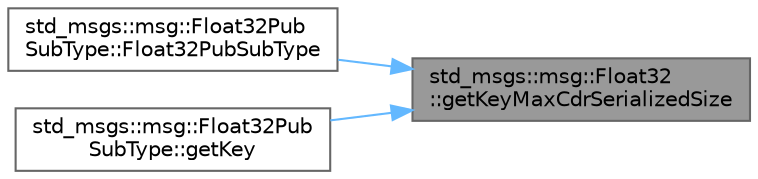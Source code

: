 digraph "std_msgs::msg::Float32::getKeyMaxCdrSerializedSize"
{
 // INTERACTIVE_SVG=YES
 // LATEX_PDF_SIZE
  bgcolor="transparent";
  edge [fontname=Helvetica,fontsize=10,labelfontname=Helvetica,labelfontsize=10];
  node [fontname=Helvetica,fontsize=10,shape=box,height=0.2,width=0.4];
  rankdir="RL";
  Node1 [id="Node000001",label="std_msgs::msg::Float32\l::getKeyMaxCdrSerializedSize",height=0.2,width=0.4,color="gray40", fillcolor="grey60", style="filled", fontcolor="black",tooltip="This function returns the maximum serialized size of the Key of an object depending on the buffer ali..."];
  Node1 -> Node2 [id="edge1_Node000001_Node000002",dir="back",color="steelblue1",style="solid",tooltip=" "];
  Node2 [id="Node000002",label="std_msgs::msg::Float32Pub\lSubType::Float32PubSubType",height=0.2,width=0.4,color="grey40", fillcolor="white", style="filled",URL="$d4/d19/classstd__msgs_1_1msg_1_1Float32PubSubType.html#ae17ec74465fc64a413374e12907cedc3",tooltip=" "];
  Node1 -> Node3 [id="edge2_Node000001_Node000003",dir="back",color="steelblue1",style="solid",tooltip=" "];
  Node3 [id="Node000003",label="std_msgs::msg::Float32Pub\lSubType::getKey",height=0.2,width=0.4,color="grey40", fillcolor="white", style="filled",URL="$d4/d19/classstd__msgs_1_1msg_1_1Float32PubSubType.html#a0d6995c4ba2ea135f52fda5098dd0ebc",tooltip=" "];
}
